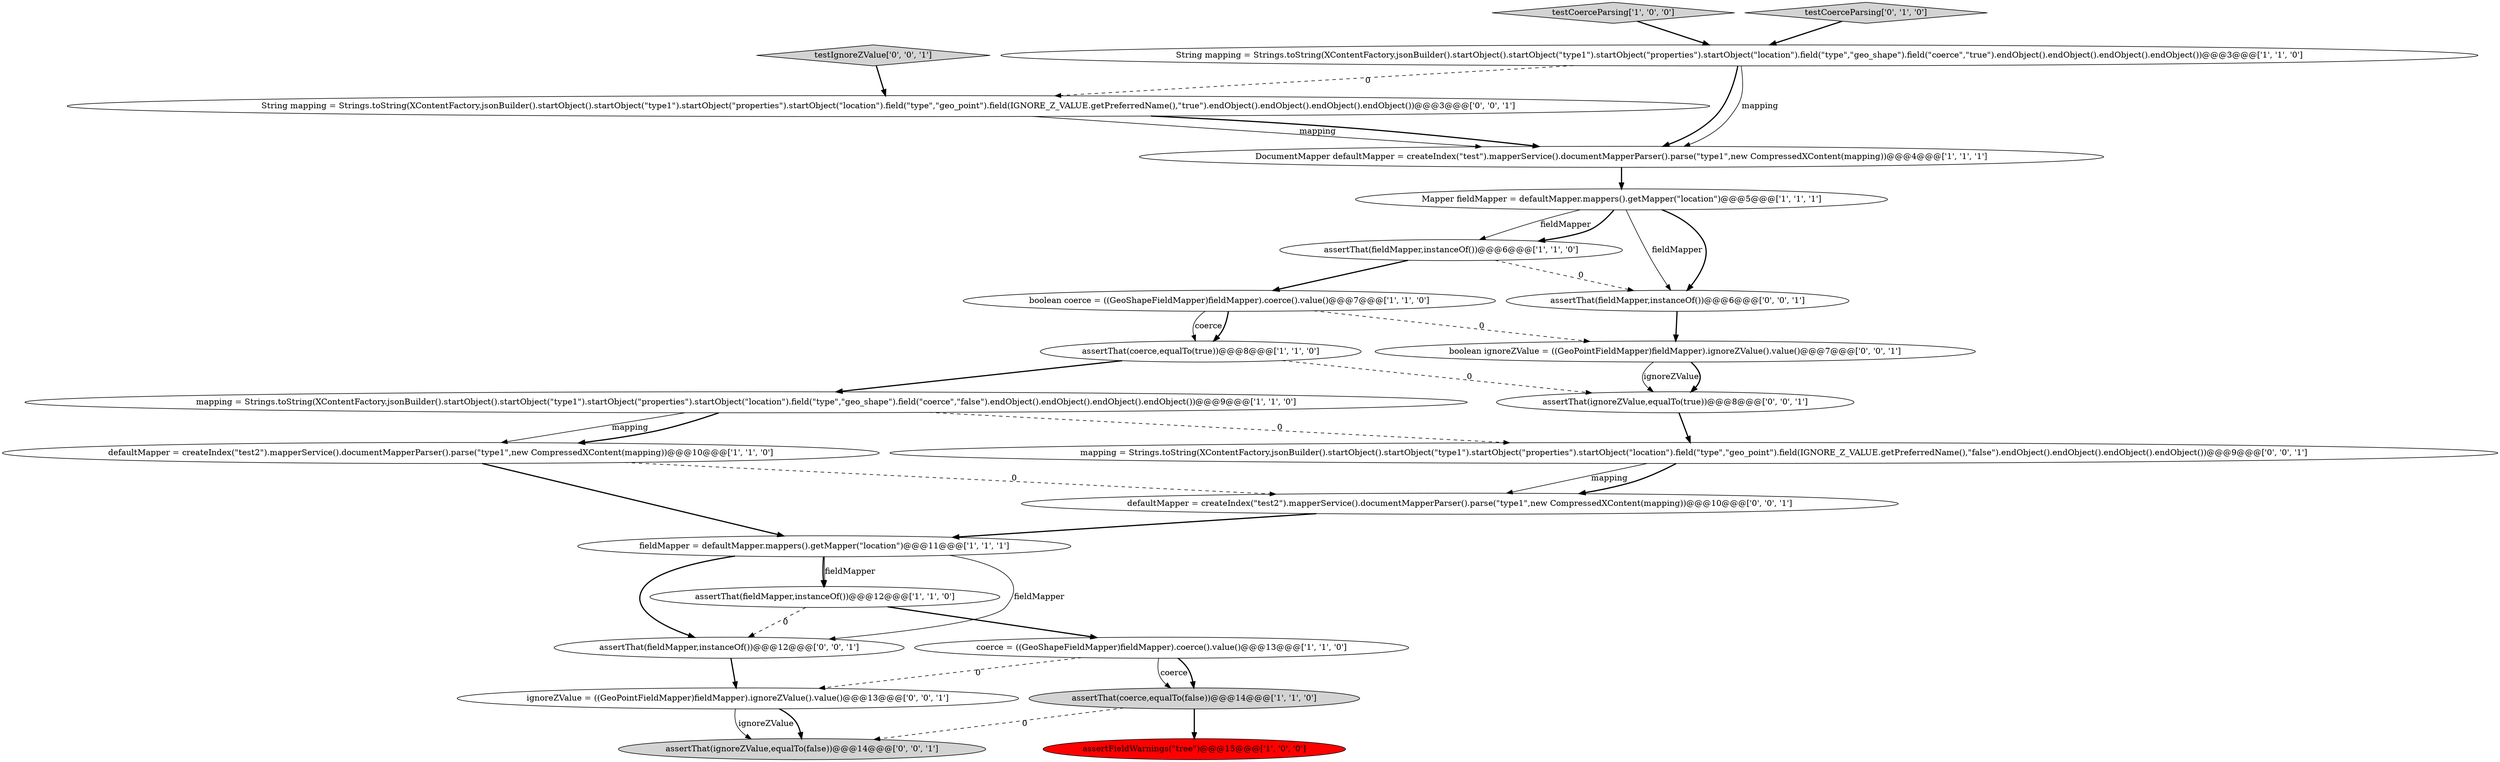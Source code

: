 digraph {
4 [style = filled, label = "defaultMapper = createIndex(\"test2\").mapperService().documentMapperParser().parse(\"type1\",new CompressedXContent(mapping))@@@10@@@['1', '1', '0']", fillcolor = white, shape = ellipse image = "AAA0AAABBB1BBB"];
16 [style = filled, label = "ignoreZValue = ((GeoPointFieldMapper)fieldMapper).ignoreZValue().value()@@@13@@@['0', '0', '1']", fillcolor = white, shape = ellipse image = "AAA0AAABBB3BBB"];
0 [style = filled, label = "fieldMapper = defaultMapper.mappers().getMapper(\"location\")@@@11@@@['1', '1', '1']", fillcolor = white, shape = ellipse image = "AAA0AAABBB1BBB"];
20 [style = filled, label = "assertThat(ignoreZValue,equalTo(false))@@@14@@@['0', '0', '1']", fillcolor = lightgray, shape = ellipse image = "AAA0AAABBB3BBB"];
13 [style = filled, label = "Mapper fieldMapper = defaultMapper.mappers().getMapper(\"location\")@@@5@@@['1', '1', '1']", fillcolor = white, shape = ellipse image = "AAA0AAABBB1BBB"];
23 [style = filled, label = "assertThat(ignoreZValue,equalTo(true))@@@8@@@['0', '0', '1']", fillcolor = white, shape = ellipse image = "AAA0AAABBB3BBB"];
8 [style = filled, label = "assertThat(fieldMapper,instanceOf())@@@12@@@['1', '1', '0']", fillcolor = white, shape = ellipse image = "AAA0AAABBB1BBB"];
15 [style = filled, label = "mapping = Strings.toString(XContentFactory.jsonBuilder().startObject().startObject(\"type1\").startObject(\"properties\").startObject(\"location\").field(\"type\",\"geo_point\").field(IGNORE_Z_VALUE.getPreferredName(),\"false\").endObject().endObject().endObject().endObject())@@@9@@@['0', '0', '1']", fillcolor = white, shape = ellipse image = "AAA0AAABBB3BBB"];
7 [style = filled, label = "DocumentMapper defaultMapper = createIndex(\"test\").mapperService().documentMapperParser().parse(\"type1\",new CompressedXContent(mapping))@@@4@@@['1', '1', '1']", fillcolor = white, shape = ellipse image = "AAA0AAABBB1BBB"];
5 [style = filled, label = "assertFieldWarnings(\"tree\")@@@15@@@['1', '0', '0']", fillcolor = red, shape = ellipse image = "AAA1AAABBB1BBB"];
11 [style = filled, label = "assertThat(coerce,equalTo(false))@@@14@@@['1', '1', '0']", fillcolor = lightgray, shape = ellipse image = "AAA0AAABBB1BBB"];
22 [style = filled, label = "testIgnoreZValue['0', '0', '1']", fillcolor = lightgray, shape = diamond image = "AAA0AAABBB3BBB"];
24 [style = filled, label = "String mapping = Strings.toString(XContentFactory.jsonBuilder().startObject().startObject(\"type1\").startObject(\"properties\").startObject(\"location\").field(\"type\",\"geo_point\").field(IGNORE_Z_VALUE.getPreferredName(),\"true\").endObject().endObject().endObject().endObject())@@@3@@@['0', '0', '1']", fillcolor = white, shape = ellipse image = "AAA0AAABBB3BBB"];
3 [style = filled, label = "testCoerceParsing['1', '0', '0']", fillcolor = lightgray, shape = diamond image = "AAA0AAABBB1BBB"];
1 [style = filled, label = "coerce = ((GeoShapeFieldMapper)fieldMapper).coerce().value()@@@13@@@['1', '1', '0']", fillcolor = white, shape = ellipse image = "AAA0AAABBB1BBB"];
12 [style = filled, label = "boolean coerce = ((GeoShapeFieldMapper)fieldMapper).coerce().value()@@@7@@@['1', '1', '0']", fillcolor = white, shape = ellipse image = "AAA0AAABBB1BBB"];
9 [style = filled, label = "String mapping = Strings.toString(XContentFactory.jsonBuilder().startObject().startObject(\"type1\").startObject(\"properties\").startObject(\"location\").field(\"type\",\"geo_shape\").field(\"coerce\",\"true\").endObject().endObject().endObject().endObject())@@@3@@@['1', '1', '0']", fillcolor = white, shape = ellipse image = "AAA0AAABBB1BBB"];
6 [style = filled, label = "assertThat(fieldMapper,instanceOf())@@@6@@@['1', '1', '0']", fillcolor = white, shape = ellipse image = "AAA0AAABBB1BBB"];
21 [style = filled, label = "boolean ignoreZValue = ((GeoPointFieldMapper)fieldMapper).ignoreZValue().value()@@@7@@@['0', '0', '1']", fillcolor = white, shape = ellipse image = "AAA0AAABBB3BBB"];
19 [style = filled, label = "defaultMapper = createIndex(\"test2\").mapperService().documentMapperParser().parse(\"type1\",new CompressedXContent(mapping))@@@10@@@['0', '0', '1']", fillcolor = white, shape = ellipse image = "AAA0AAABBB3BBB"];
10 [style = filled, label = "assertThat(coerce,equalTo(true))@@@8@@@['1', '1', '0']", fillcolor = white, shape = ellipse image = "AAA0AAABBB1BBB"];
18 [style = filled, label = "assertThat(fieldMapper,instanceOf())@@@6@@@['0', '0', '1']", fillcolor = white, shape = ellipse image = "AAA0AAABBB3BBB"];
17 [style = filled, label = "assertThat(fieldMapper,instanceOf())@@@12@@@['0', '0', '1']", fillcolor = white, shape = ellipse image = "AAA0AAABBB3BBB"];
2 [style = filled, label = "mapping = Strings.toString(XContentFactory.jsonBuilder().startObject().startObject(\"type1\").startObject(\"properties\").startObject(\"location\").field(\"type\",\"geo_shape\").field(\"coerce\",\"false\").endObject().endObject().endObject().endObject())@@@9@@@['1', '1', '0']", fillcolor = white, shape = ellipse image = "AAA0AAABBB1BBB"];
14 [style = filled, label = "testCoerceParsing['0', '1', '0']", fillcolor = lightgray, shape = diamond image = "AAA0AAABBB2BBB"];
7->13 [style = bold, label=""];
16->20 [style = solid, label="ignoreZValue"];
11->20 [style = dashed, label="0"];
12->10 [style = solid, label="coerce"];
1->11 [style = solid, label="coerce"];
15->19 [style = solid, label="mapping"];
9->24 [style = dashed, label="0"];
2->4 [style = solid, label="mapping"];
0->17 [style = bold, label=""];
23->15 [style = bold, label=""];
13->18 [style = solid, label="fieldMapper"];
24->7 [style = solid, label="mapping"];
9->7 [style = bold, label=""];
15->19 [style = bold, label=""];
2->4 [style = bold, label=""];
12->21 [style = dashed, label="0"];
19->0 [style = bold, label=""];
4->0 [style = bold, label=""];
1->11 [style = bold, label=""];
13->6 [style = solid, label="fieldMapper"];
6->18 [style = dashed, label="0"];
2->15 [style = dashed, label="0"];
0->17 [style = solid, label="fieldMapper"];
3->9 [style = bold, label=""];
8->1 [style = bold, label=""];
11->5 [style = bold, label=""];
12->10 [style = bold, label=""];
1->16 [style = dashed, label="0"];
0->8 [style = bold, label=""];
8->17 [style = dashed, label="0"];
4->19 [style = dashed, label="0"];
21->23 [style = solid, label="ignoreZValue"];
10->2 [style = bold, label=""];
0->8 [style = solid, label="fieldMapper"];
14->9 [style = bold, label=""];
9->7 [style = solid, label="mapping"];
13->6 [style = bold, label=""];
18->21 [style = bold, label=""];
22->24 [style = bold, label=""];
24->7 [style = bold, label=""];
16->20 [style = bold, label=""];
10->23 [style = dashed, label="0"];
17->16 [style = bold, label=""];
13->18 [style = bold, label=""];
21->23 [style = bold, label=""];
6->12 [style = bold, label=""];
}

